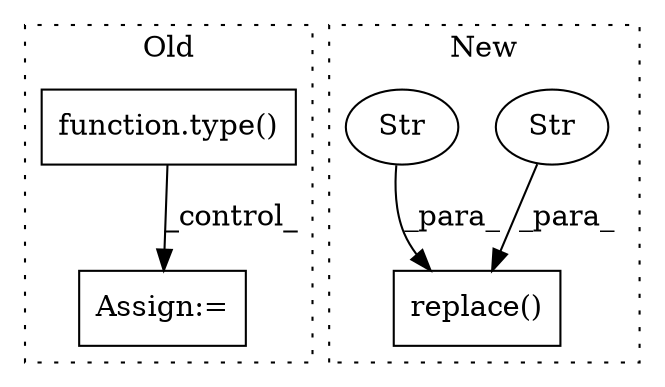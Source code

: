 digraph G {
subgraph cluster0 {
1 [label="function.type()" a="75" s="6338,6346" l="5,1" shape="box"];
3 [label="Assign:=" a="68" s="6434" l="3" shape="box"];
label = "Old";
style="dotted";
}
subgraph cluster1 {
2 [label="replace()" a="75" s="4640,4713" l="63,1" shape="box"];
4 [label="Str" a="66" s="4703" l="7" shape="ellipse"];
5 [label="Str" a="66" s="4711" l="2" shape="ellipse"];
label = "New";
style="dotted";
}
1 -> 3 [label="_control_"];
4 -> 2 [label="_para_"];
5 -> 2 [label="_para_"];
}